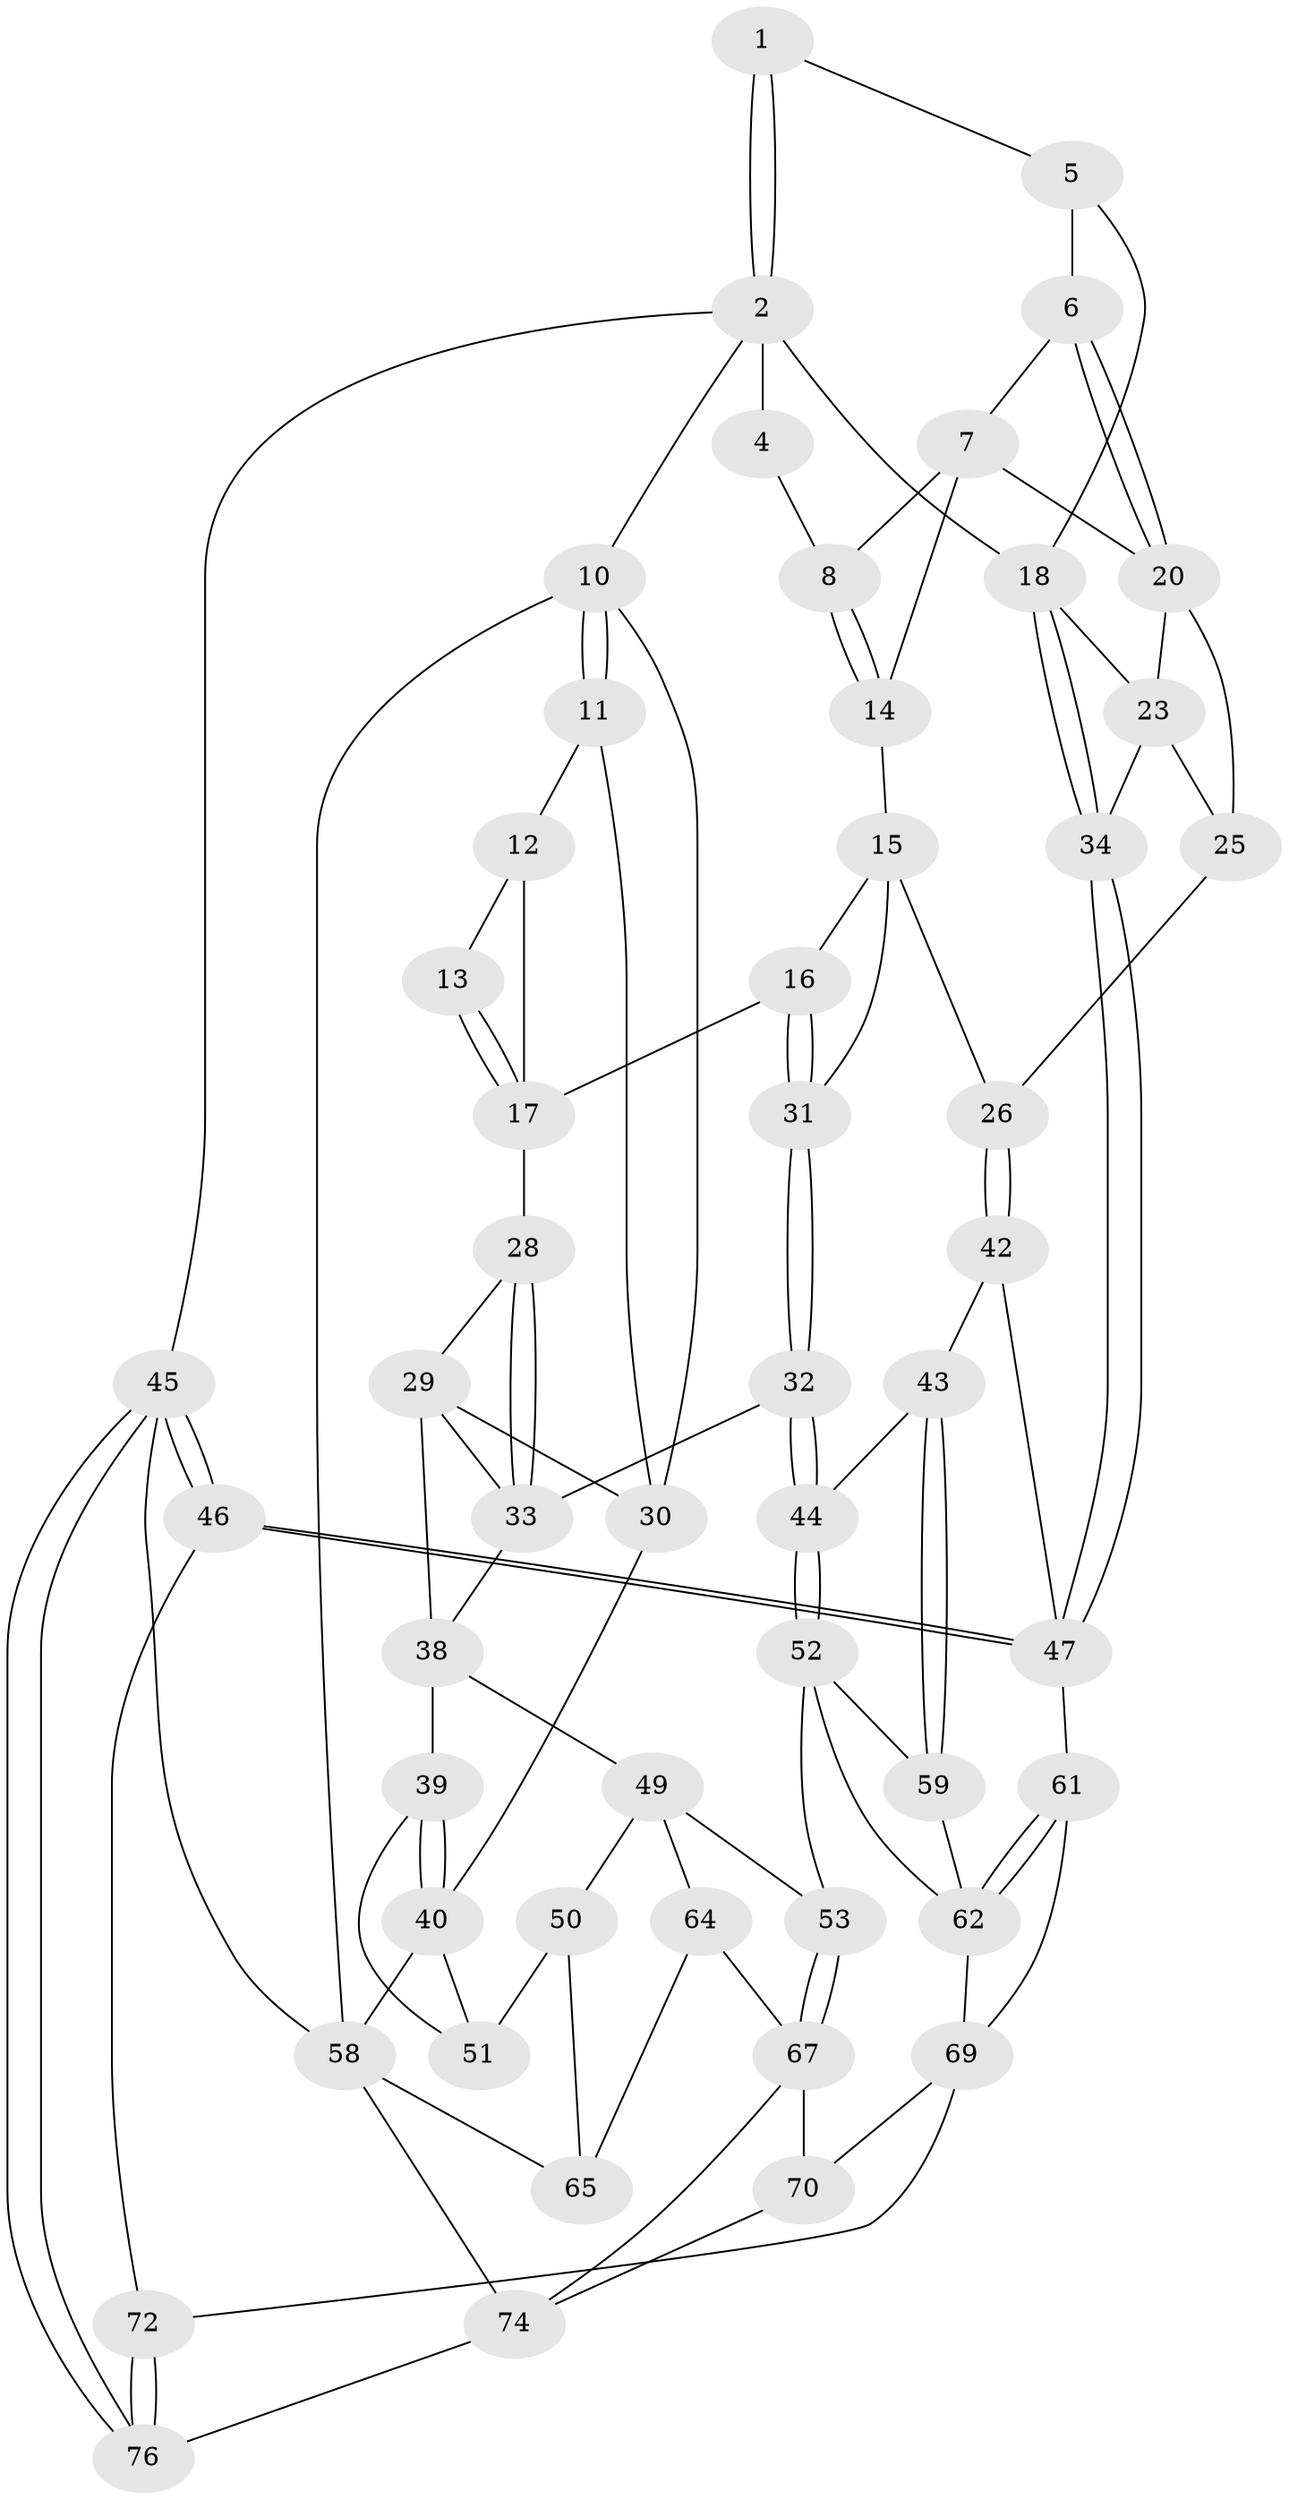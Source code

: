 // Generated by graph-tools (version 1.1) at 2025/52/02/27/25 19:52:41]
// undirected, 53 vertices, 111 edges
graph export_dot {
graph [start="1"]
  node [color=gray90,style=filled];
  1 [pos="+0.9294036160794122+0.08677556957125121"];
  2 [pos="+1+0",super="+3"];
  4 [pos="+0.7430539605296548+0",super="+9"];
  5 [pos="+0.9288759889968682+0.12191656362121421"];
  6 [pos="+0.8971176529141369+0.13865444212043573"];
  7 [pos="+0.8680433797568119+0.12246259321559999",super="+22"];
  8 [pos="+0.6418348006377111+0"];
  10 [pos="+0+0"];
  11 [pos="+0+0"];
  12 [pos="+0+0"];
  13 [pos="+0.3103363912412671+0"];
  14 [pos="+0.6338290086769418+0"];
  15 [pos="+0.6323937826480016+0",super="+27"];
  16 [pos="+0.43204554290706565+0.15511240729202827"];
  17 [pos="+0.3530752537629114+0.12995781448747198",super="+24"];
  18 [pos="+1+0.20294379537782306",super="+19"];
  20 [pos="+0.8629374321689947+0.23835877847668444",super="+21"];
  23 [pos="+0.9484505822072313+0.21740699819766152",super="+35"];
  25 [pos="+0.8127178293126311+0.4029803981823672"];
  26 [pos="+0.7261706346107114+0.4358641257214386"];
  28 [pos="+0.2172874641449784+0.1831793289486455"];
  29 [pos="+0.1142615761484351+0.27237858617256533",super="+37"];
  30 [pos="+0.08570353136383146+0.2701916871476186",super="+36"];
  31 [pos="+0.43141862904760836+0.3708601606008676"];
  32 [pos="+0.38081157340910854+0.40429139674112413"];
  33 [pos="+0.36915365710727643+0.4076494649496834",super="+41"];
  34 [pos="+1+0.5009922369502778"];
  38 [pos="+0.10878082357370646+0.4771018530427862",super="+48"];
  39 [pos="+0.0965840249010087+0.48157316924477833"];
  40 [pos="+0+0.44344800221792696",super="+56"];
  42 [pos="+0.6994628990015217+0.544365525543688"];
  43 [pos="+0.6163913170405738+0.5973934204979733"];
  44 [pos="+0.4914047626493965+0.5615473183756521"];
  45 [pos="+1+1"];
  46 [pos="+1+0.7859471053957582"];
  47 [pos="+1+0.7533752377736928",super="+57"];
  49 [pos="+0.2998909678294326+0.6187663248867632",super="+54"];
  50 [pos="+0.19766814480492564+0.6576214068404069",super="+63"];
  51 [pos="+0.10676312586358248+0.5799444032829459",super="+55"];
  52 [pos="+0.43137799932509363+0.6968762819376421",super="+60"];
  53 [pos="+0.3760707436442493+0.6968664884011294"];
  58 [pos="+0+1",super="+73"];
  59 [pos="+0.5866926290201874+0.646946554538929"];
  61 [pos="+0.7313019647569982+0.8022997959725715"];
  62 [pos="+0.643249225700693+0.7505369896042062",super="+66"];
  64 [pos="+0.22550830475734918+0.8109465866780249"];
  65 [pos="+0.10503005374711313+0.815718551174167"];
  67 [pos="+0.36096001796053806+0.8779412301586255",super="+68"];
  69 [pos="+0.5356081836151961+0.8735836727535238",super="+71"];
  70 [pos="+0.4659095873468554+0.8941301703257126"];
  72 [pos="+0.6809677492611439+0.9663584305451535"];
  74 [pos="+0.16903271222610627+1",super="+75"];
  76 [pos="+0.6997433621241402+1"];
  1 -- 2;
  1 -- 2;
  1 -- 5;
  2 -- 18;
  2 -- 10;
  2 -- 4;
  2 -- 45;
  4 -- 8;
  5 -- 6;
  5 -- 18;
  6 -- 7;
  6 -- 20;
  6 -- 20;
  7 -- 8;
  7 -- 14;
  7 -- 20;
  8 -- 14;
  8 -- 14;
  10 -- 11;
  10 -- 11;
  10 -- 58;
  10 -- 30;
  11 -- 12;
  11 -- 30;
  12 -- 13;
  12 -- 17;
  13 -- 17;
  13 -- 17;
  14 -- 15;
  15 -- 16;
  15 -- 26;
  15 -- 31;
  16 -- 17;
  16 -- 31;
  16 -- 31;
  17 -- 28;
  18 -- 34;
  18 -- 34;
  18 -- 23;
  20 -- 23;
  20 -- 25;
  23 -- 25;
  23 -- 34;
  25 -- 26;
  26 -- 42;
  26 -- 42;
  28 -- 29;
  28 -- 33;
  28 -- 33;
  29 -- 30;
  29 -- 38;
  29 -- 33;
  30 -- 40;
  31 -- 32;
  31 -- 32;
  32 -- 33;
  32 -- 44;
  32 -- 44;
  33 -- 38;
  34 -- 47;
  34 -- 47;
  38 -- 39;
  38 -- 49;
  39 -- 40;
  39 -- 40;
  39 -- 51;
  40 -- 58;
  40 -- 51;
  42 -- 43;
  42 -- 47;
  43 -- 44;
  43 -- 59;
  43 -- 59;
  44 -- 52;
  44 -- 52;
  45 -- 46;
  45 -- 46;
  45 -- 76;
  45 -- 76;
  45 -- 58;
  46 -- 47;
  46 -- 47;
  46 -- 72;
  47 -- 61;
  49 -- 50;
  49 -- 64;
  49 -- 53;
  50 -- 51 [weight=2];
  50 -- 65;
  52 -- 53;
  52 -- 59;
  52 -- 62;
  53 -- 67;
  53 -- 67;
  58 -- 65;
  58 -- 74;
  59 -- 62;
  61 -- 62;
  61 -- 62;
  61 -- 69;
  62 -- 69;
  64 -- 65;
  64 -- 67;
  67 -- 70;
  67 -- 74;
  69 -- 70;
  69 -- 72;
  70 -- 74;
  72 -- 76;
  72 -- 76;
  74 -- 76;
}
